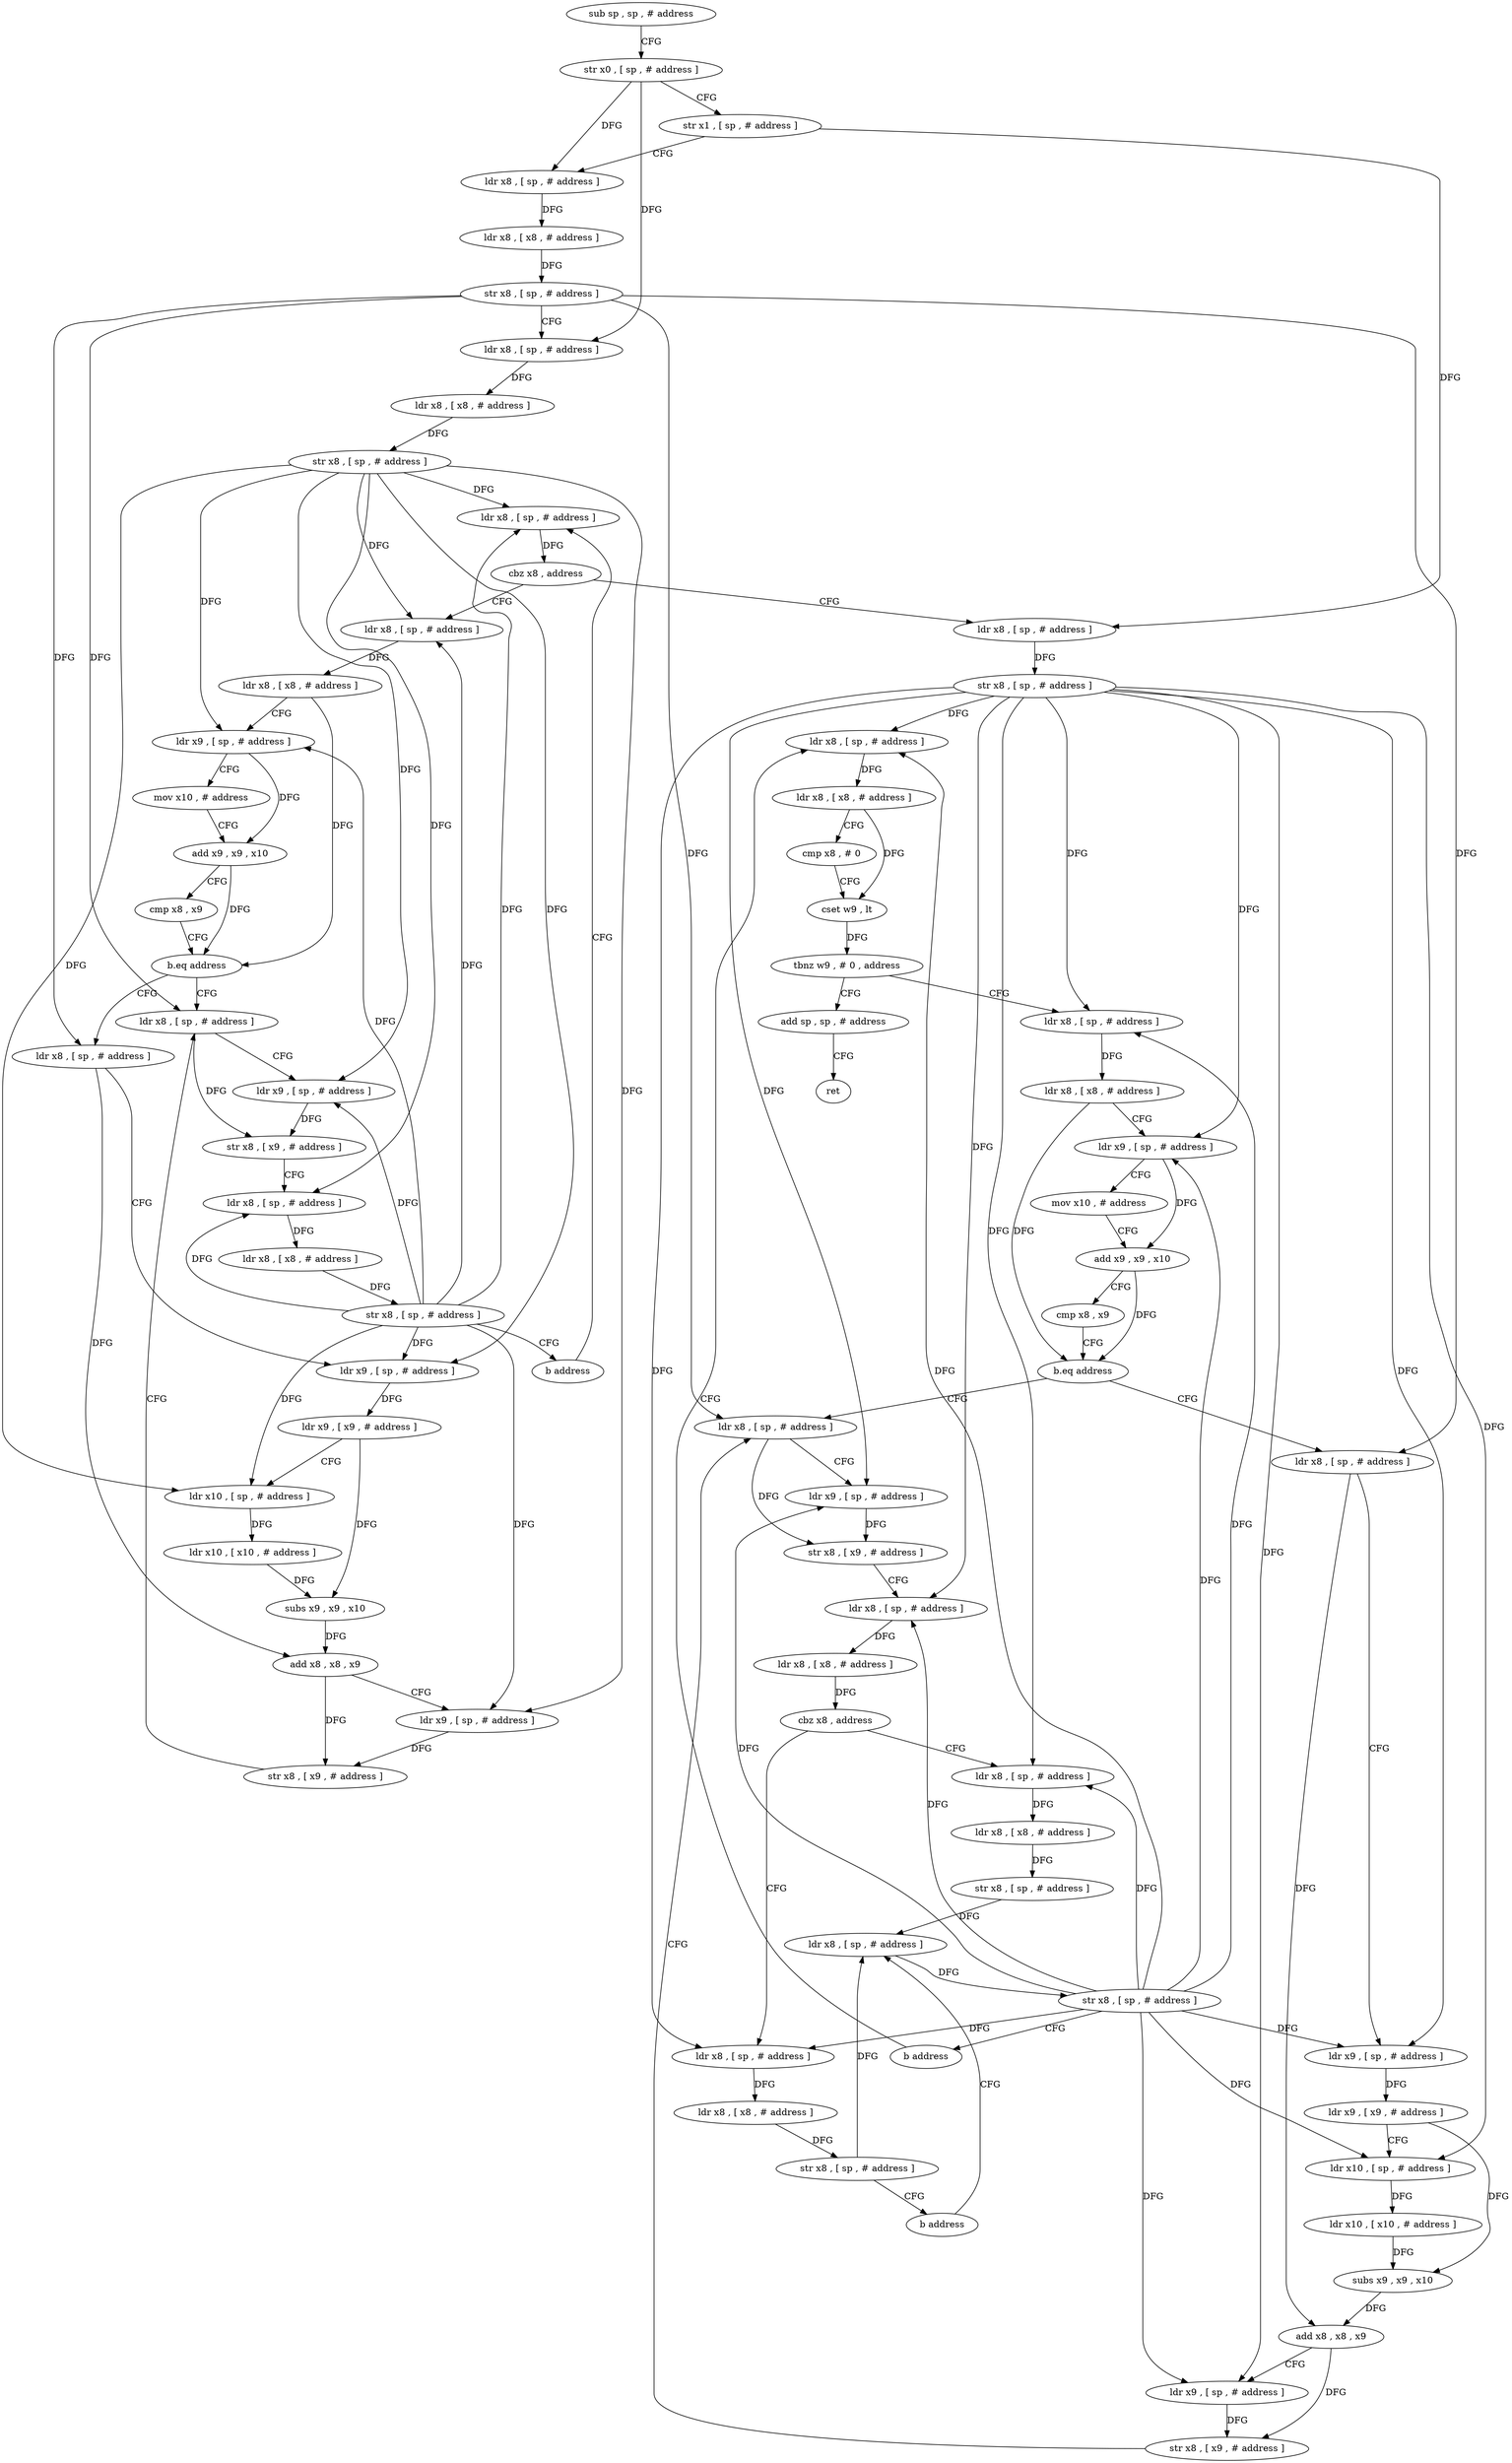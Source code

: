 digraph "func" {
"4224920" [label = "sub sp , sp , # address" ]
"4224924" [label = "str x0 , [ sp , # address ]" ]
"4224928" [label = "str x1 , [ sp , # address ]" ]
"4224932" [label = "ldr x8 , [ sp , # address ]" ]
"4224936" [label = "ldr x8 , [ x8 , # address ]" ]
"4224940" [label = "str x8 , [ sp , # address ]" ]
"4224944" [label = "ldr x8 , [ sp , # address ]" ]
"4224948" [label = "ldr x8 , [ x8 , # address ]" ]
"4224952" [label = "str x8 , [ sp , # address ]" ]
"4224956" [label = "ldr x8 , [ sp , # address ]" ]
"4225056" [label = "ldr x8 , [ sp , # address ]" ]
"4225060" [label = "str x8 , [ sp , # address ]" ]
"4225064" [label = "ldr x8 , [ sp , # address ]" ]
"4224964" [label = "ldr x8 , [ sp , # address ]" ]
"4224968" [label = "ldr x8 , [ x8 , # address ]" ]
"4224972" [label = "ldr x9 , [ sp , # address ]" ]
"4224976" [label = "mov x10 , # address" ]
"4224980" [label = "add x9 , x9 , x10" ]
"4224984" [label = "cmp x8 , x9" ]
"4224988" [label = "b.eq address" ]
"4225028" [label = "ldr x8 , [ sp , # address ]" ]
"4224992" [label = "ldr x8 , [ sp , # address ]" ]
"4225212" [label = "add sp , sp , # address" ]
"4225216" [label = "ret" ]
"4225084" [label = "ldr x8 , [ sp , # address ]" ]
"4225088" [label = "ldr x8 , [ x8 , # address ]" ]
"4225092" [label = "ldr x9 , [ sp , # address ]" ]
"4225096" [label = "mov x10 , # address" ]
"4225100" [label = "add x9 , x9 , x10" ]
"4225104" [label = "cmp x8 , x9" ]
"4225108" [label = "b.eq address" ]
"4225148" [label = "ldr x8 , [ sp , # address ]" ]
"4225112" [label = "ldr x8 , [ sp , # address ]" ]
"4225032" [label = "ldr x9 , [ sp , # address ]" ]
"4225036" [label = "str x8 , [ x9 , # address ]" ]
"4225040" [label = "ldr x8 , [ sp , # address ]" ]
"4225044" [label = "ldr x8 , [ x8 , # address ]" ]
"4225048" [label = "str x8 , [ sp , # address ]" ]
"4225052" [label = "b address" ]
"4224996" [label = "ldr x9 , [ sp , # address ]" ]
"4225000" [label = "ldr x9 , [ x9 , # address ]" ]
"4225004" [label = "ldr x10 , [ sp , # address ]" ]
"4225008" [label = "ldr x10 , [ x10 , # address ]" ]
"4225012" [label = "subs x9 , x9 , x10" ]
"4225016" [label = "add x8 , x8 , x9" ]
"4225020" [label = "ldr x9 , [ sp , # address ]" ]
"4225024" [label = "str x8 , [ x9 , # address ]" ]
"4225152" [label = "ldr x9 , [ sp , # address ]" ]
"4225156" [label = "str x8 , [ x9 , # address ]" ]
"4225160" [label = "ldr x8 , [ sp , # address ]" ]
"4225164" [label = "ldr x8 , [ x8 , # address ]" ]
"4225168" [label = "cbz x8 , address" ]
"4225188" [label = "ldr x8 , [ sp , # address ]" ]
"4225172" [label = "ldr x8 , [ sp , # address ]" ]
"4225116" [label = "ldr x9 , [ sp , # address ]" ]
"4225120" [label = "ldr x9 , [ x9 , # address ]" ]
"4225124" [label = "ldr x10 , [ sp , # address ]" ]
"4225128" [label = "ldr x10 , [ x10 , # address ]" ]
"4225132" [label = "subs x9 , x9 , x10" ]
"4225136" [label = "add x8 , x8 , x9" ]
"4225140" [label = "ldr x9 , [ sp , # address ]" ]
"4225144" [label = "str x8 , [ x9 , # address ]" ]
"4224960" [label = "cbz x8 , address" ]
"4225192" [label = "ldr x8 , [ x8 , # address ]" ]
"4225196" [label = "str x8 , [ sp , # address ]" ]
"4225200" [label = "ldr x8 , [ sp , # address ]" ]
"4225176" [label = "ldr x8 , [ x8 , # address ]" ]
"4225180" [label = "str x8 , [ sp , # address ]" ]
"4225184" [label = "b address" ]
"4225068" [label = "ldr x8 , [ x8 , # address ]" ]
"4225072" [label = "cmp x8 , # 0" ]
"4225076" [label = "cset w9 , lt" ]
"4225080" [label = "tbnz w9 , # 0 , address" ]
"4225204" [label = "str x8 , [ sp , # address ]" ]
"4225208" [label = "b address" ]
"4224920" -> "4224924" [ label = "CFG" ]
"4224924" -> "4224928" [ label = "CFG" ]
"4224924" -> "4224932" [ label = "DFG" ]
"4224924" -> "4224944" [ label = "DFG" ]
"4224928" -> "4224932" [ label = "CFG" ]
"4224928" -> "4225056" [ label = "DFG" ]
"4224932" -> "4224936" [ label = "DFG" ]
"4224936" -> "4224940" [ label = "DFG" ]
"4224940" -> "4224944" [ label = "CFG" ]
"4224940" -> "4225028" [ label = "DFG" ]
"4224940" -> "4224992" [ label = "DFG" ]
"4224940" -> "4225148" [ label = "DFG" ]
"4224940" -> "4225112" [ label = "DFG" ]
"4224944" -> "4224948" [ label = "DFG" ]
"4224948" -> "4224952" [ label = "DFG" ]
"4224952" -> "4224956" [ label = "DFG" ]
"4224952" -> "4224964" [ label = "DFG" ]
"4224952" -> "4224972" [ label = "DFG" ]
"4224952" -> "4225032" [ label = "DFG" ]
"4224952" -> "4225040" [ label = "DFG" ]
"4224952" -> "4224996" [ label = "DFG" ]
"4224952" -> "4225004" [ label = "DFG" ]
"4224952" -> "4225020" [ label = "DFG" ]
"4224956" -> "4224960" [ label = "DFG" ]
"4225056" -> "4225060" [ label = "DFG" ]
"4225060" -> "4225064" [ label = "DFG" ]
"4225060" -> "4225084" [ label = "DFG" ]
"4225060" -> "4225092" [ label = "DFG" ]
"4225060" -> "4225152" [ label = "DFG" ]
"4225060" -> "4225160" [ label = "DFG" ]
"4225060" -> "4225116" [ label = "DFG" ]
"4225060" -> "4225124" [ label = "DFG" ]
"4225060" -> "4225140" [ label = "DFG" ]
"4225060" -> "4225188" [ label = "DFG" ]
"4225060" -> "4225172" [ label = "DFG" ]
"4225064" -> "4225068" [ label = "DFG" ]
"4224964" -> "4224968" [ label = "DFG" ]
"4224968" -> "4224972" [ label = "CFG" ]
"4224968" -> "4224988" [ label = "DFG" ]
"4224972" -> "4224976" [ label = "CFG" ]
"4224972" -> "4224980" [ label = "DFG" ]
"4224976" -> "4224980" [ label = "CFG" ]
"4224980" -> "4224984" [ label = "CFG" ]
"4224980" -> "4224988" [ label = "DFG" ]
"4224984" -> "4224988" [ label = "CFG" ]
"4224988" -> "4225028" [ label = "CFG" ]
"4224988" -> "4224992" [ label = "CFG" ]
"4225028" -> "4225032" [ label = "CFG" ]
"4225028" -> "4225036" [ label = "DFG" ]
"4224992" -> "4224996" [ label = "CFG" ]
"4224992" -> "4225016" [ label = "DFG" ]
"4225212" -> "4225216" [ label = "CFG" ]
"4225084" -> "4225088" [ label = "DFG" ]
"4225088" -> "4225092" [ label = "CFG" ]
"4225088" -> "4225108" [ label = "DFG" ]
"4225092" -> "4225096" [ label = "CFG" ]
"4225092" -> "4225100" [ label = "DFG" ]
"4225096" -> "4225100" [ label = "CFG" ]
"4225100" -> "4225104" [ label = "CFG" ]
"4225100" -> "4225108" [ label = "DFG" ]
"4225104" -> "4225108" [ label = "CFG" ]
"4225108" -> "4225148" [ label = "CFG" ]
"4225108" -> "4225112" [ label = "CFG" ]
"4225148" -> "4225152" [ label = "CFG" ]
"4225148" -> "4225156" [ label = "DFG" ]
"4225112" -> "4225116" [ label = "CFG" ]
"4225112" -> "4225136" [ label = "DFG" ]
"4225032" -> "4225036" [ label = "DFG" ]
"4225036" -> "4225040" [ label = "CFG" ]
"4225040" -> "4225044" [ label = "DFG" ]
"4225044" -> "4225048" [ label = "DFG" ]
"4225048" -> "4225052" [ label = "CFG" ]
"4225048" -> "4224956" [ label = "DFG" ]
"4225048" -> "4224964" [ label = "DFG" ]
"4225048" -> "4224972" [ label = "DFG" ]
"4225048" -> "4225032" [ label = "DFG" ]
"4225048" -> "4225040" [ label = "DFG" ]
"4225048" -> "4224996" [ label = "DFG" ]
"4225048" -> "4225004" [ label = "DFG" ]
"4225048" -> "4225020" [ label = "DFG" ]
"4225052" -> "4224956" [ label = "CFG" ]
"4224996" -> "4225000" [ label = "DFG" ]
"4225000" -> "4225004" [ label = "CFG" ]
"4225000" -> "4225012" [ label = "DFG" ]
"4225004" -> "4225008" [ label = "DFG" ]
"4225008" -> "4225012" [ label = "DFG" ]
"4225012" -> "4225016" [ label = "DFG" ]
"4225016" -> "4225020" [ label = "CFG" ]
"4225016" -> "4225024" [ label = "DFG" ]
"4225020" -> "4225024" [ label = "DFG" ]
"4225024" -> "4225028" [ label = "CFG" ]
"4225152" -> "4225156" [ label = "DFG" ]
"4225156" -> "4225160" [ label = "CFG" ]
"4225160" -> "4225164" [ label = "DFG" ]
"4225164" -> "4225168" [ label = "DFG" ]
"4225168" -> "4225188" [ label = "CFG" ]
"4225168" -> "4225172" [ label = "CFG" ]
"4225188" -> "4225192" [ label = "DFG" ]
"4225172" -> "4225176" [ label = "DFG" ]
"4225116" -> "4225120" [ label = "DFG" ]
"4225120" -> "4225124" [ label = "CFG" ]
"4225120" -> "4225132" [ label = "DFG" ]
"4225124" -> "4225128" [ label = "DFG" ]
"4225128" -> "4225132" [ label = "DFG" ]
"4225132" -> "4225136" [ label = "DFG" ]
"4225136" -> "4225140" [ label = "CFG" ]
"4225136" -> "4225144" [ label = "DFG" ]
"4225140" -> "4225144" [ label = "DFG" ]
"4225144" -> "4225148" [ label = "CFG" ]
"4224960" -> "4225056" [ label = "CFG" ]
"4224960" -> "4224964" [ label = "CFG" ]
"4225192" -> "4225196" [ label = "DFG" ]
"4225196" -> "4225200" [ label = "DFG" ]
"4225200" -> "4225204" [ label = "DFG" ]
"4225176" -> "4225180" [ label = "DFG" ]
"4225180" -> "4225184" [ label = "CFG" ]
"4225180" -> "4225200" [ label = "DFG" ]
"4225184" -> "4225200" [ label = "CFG" ]
"4225068" -> "4225072" [ label = "CFG" ]
"4225068" -> "4225076" [ label = "DFG" ]
"4225072" -> "4225076" [ label = "CFG" ]
"4225076" -> "4225080" [ label = "DFG" ]
"4225080" -> "4225212" [ label = "CFG" ]
"4225080" -> "4225084" [ label = "CFG" ]
"4225204" -> "4225208" [ label = "CFG" ]
"4225204" -> "4225064" [ label = "DFG" ]
"4225204" -> "4225084" [ label = "DFG" ]
"4225204" -> "4225092" [ label = "DFG" ]
"4225204" -> "4225152" [ label = "DFG" ]
"4225204" -> "4225160" [ label = "DFG" ]
"4225204" -> "4225116" [ label = "DFG" ]
"4225204" -> "4225124" [ label = "DFG" ]
"4225204" -> "4225140" [ label = "DFG" ]
"4225204" -> "4225188" [ label = "DFG" ]
"4225204" -> "4225172" [ label = "DFG" ]
"4225208" -> "4225064" [ label = "CFG" ]
}
